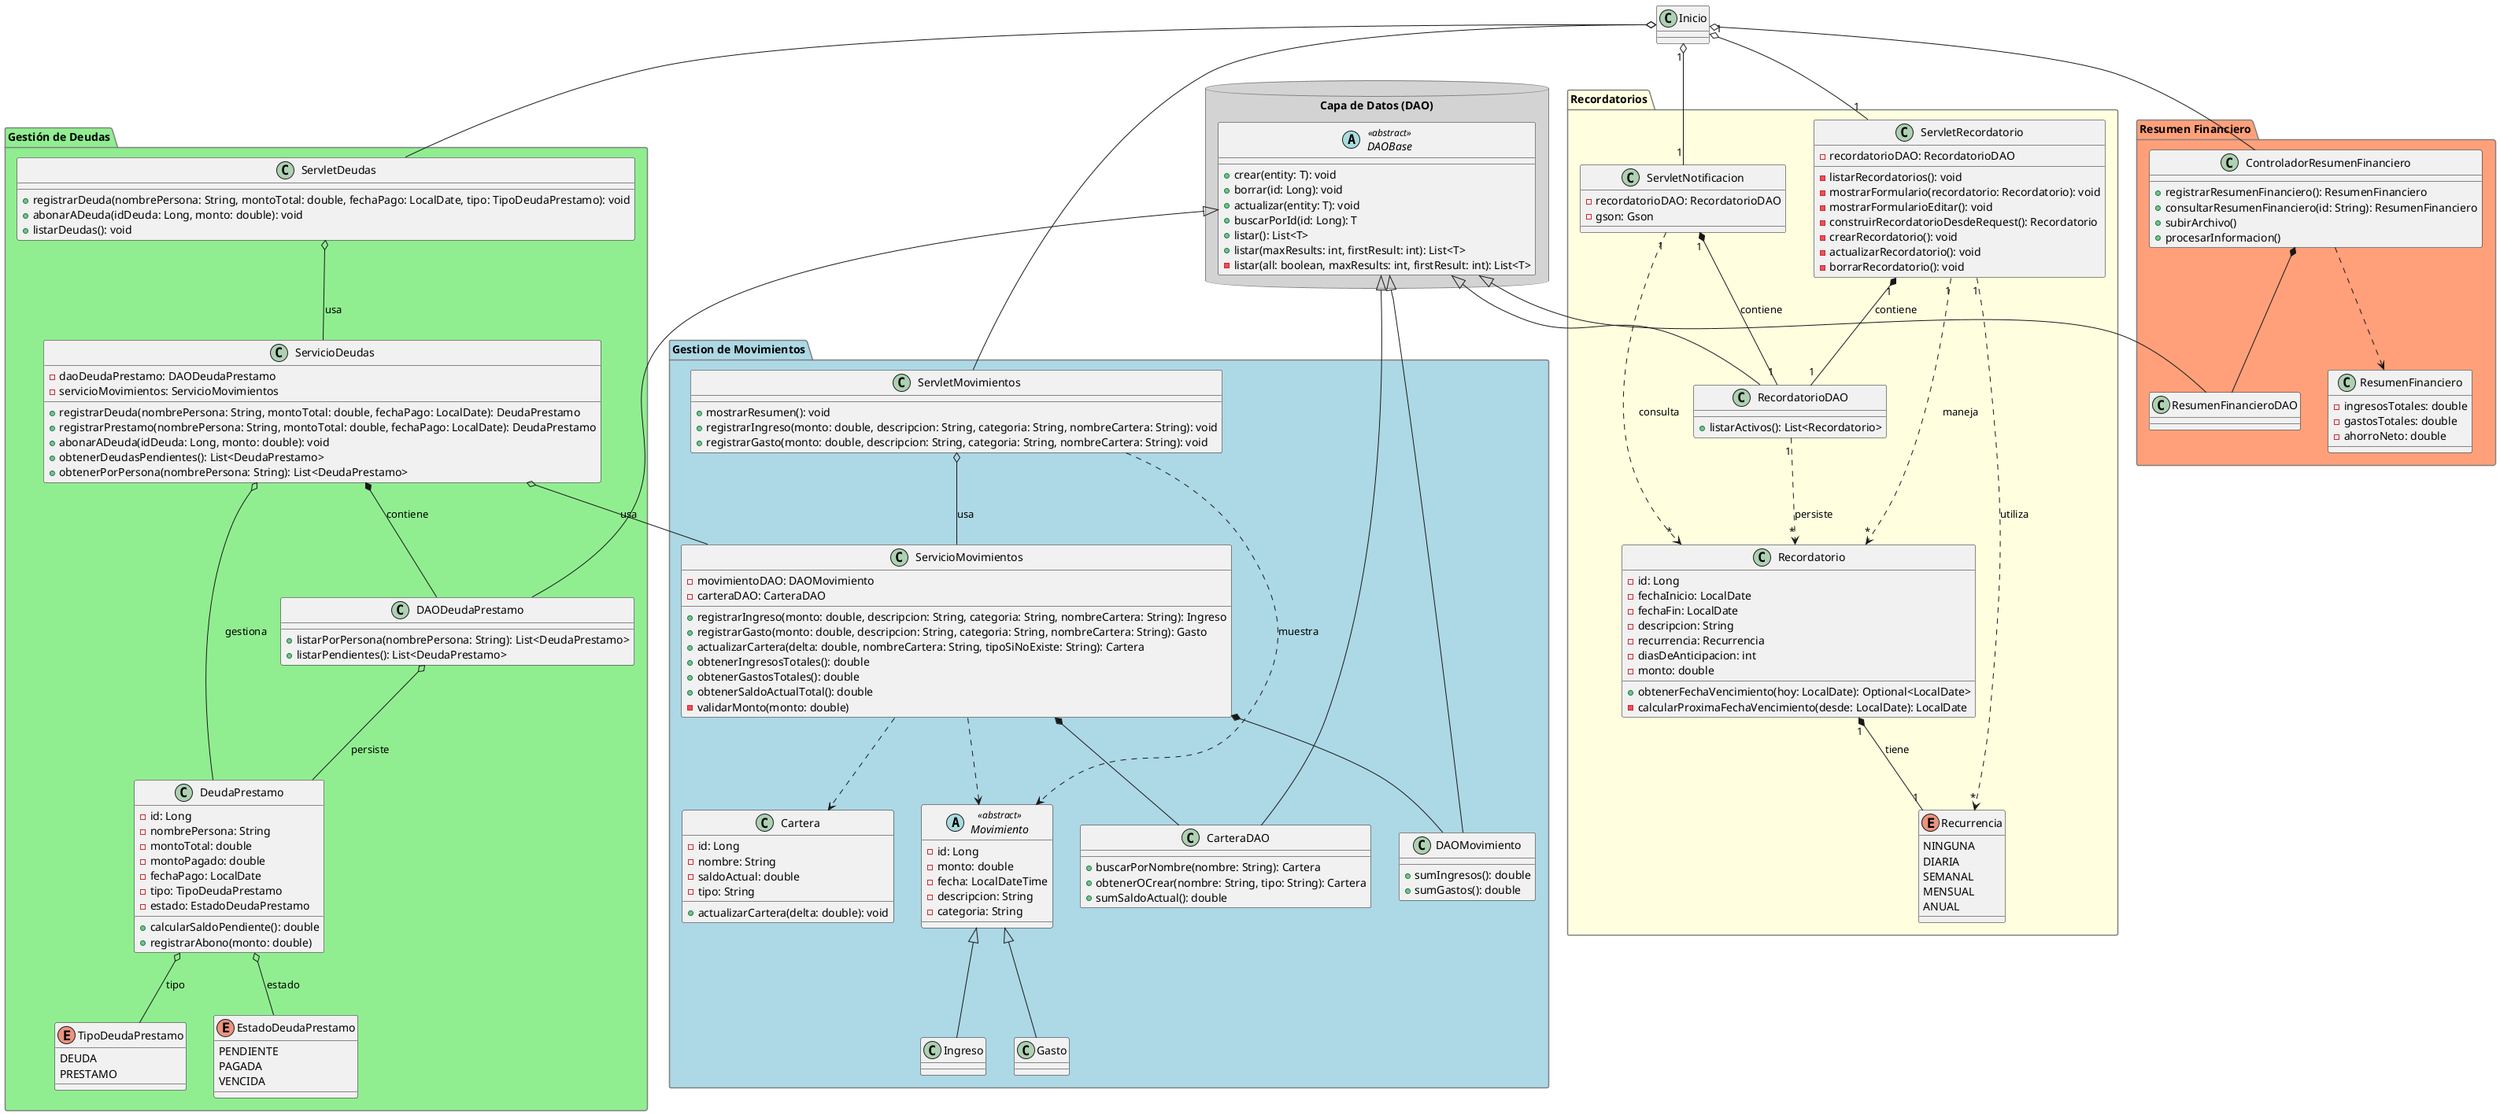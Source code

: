 @startuml

' --- Configuración Visual ---
skinparam package {
  BackgroundColor LightGray
  BorderColor Gray
}

' --- Capa de Acceso a Datos (Base) ---
package "Capa de Datos (DAO)" <<Database>> {
  abstract class DAOBase <<abstract>> {
    + crear(entity: T): void
    + borrar(id: Long): void
    + actualizar(entity: T): void
    + buscarPorId(id: Long): T
    + listar(): List<T>
    + listar(maxResults: int, firstResult: int): List<T>
    - listar(all: boolean, maxResults: int, firstResult: int): List<T>
  }
}

' --- Módulo Principal de la Aplicación ---
class Inicio

' --- Modulo de Movimientos ---
package "Gestion de Movimientos" #LightBlue {
  class ServicioMovimientos {
    - movimientoDAO: DAOMovimiento
    - carteraDAO: CarteraDAO
    + registrarIngreso(monto: double, descripcion: String, categoria: String, nombreCartera: String): Ingreso
    + registrarGasto(monto: double, descripcion: String, categoria: String, nombreCartera: String): Gasto
    + actualizarCartera(delta: double, nombreCartera: String, tipoSiNoExiste: String): Cartera
    + obtenerIngresosTotales(): double
    + obtenerGastosTotales(): double
    + obtenerSaldoActualTotal(): double
    - validarMonto(monto: double)
  }

  abstract class Movimiento <<abstract>> {
    - id: Long
    - monto: double
    - fecha: LocalDateTime
    - descripcion: String
    - categoria: String
  }

  class Ingreso
  class Gasto

  class Cartera {
    - id: Long
    - nombre: String
    - saldoActual: double
    - tipo: String
    + actualizarCartera(delta: double): void
  }

  class DAOMovimiento {
    + sumIngresos(): double
    + sumGastos(): double
  }

  class CarteraDAO {
    + buscarPorNombre(nombre: String): Cartera
    + obtenerOCrear(nombre: String, tipo: String): Cartera
    + sumSaldoActual(): double
  }

  class ServletMovimientos {
    + mostrarResumen(): void
    + registrarIngreso(monto: double, descripcion: String, categoria: String, nombreCartera: String): void
    + registrarGasto(monto: double, descripcion: String, categoria: String, nombreCartera: String): void
  }
}
' --- Módulo de Deudas ---
package "Gestión de Deudas" #LightGreen {
  class ServletDeudas {
    + registrarDeuda(nombrePersona: String, montoTotal: double, fechaPago: LocalDate, tipo: TipoDeudaPrestamo): void
    + abonarADeuda(idDeuda: Long, monto: double): void
    + listarDeudas(): void
  }

  class ServicioDeudas {
    - daoDeudaPrestamo: DAODeudaPrestamo
    - servicioMovimientos: ServicioMovimientos
    + registrarDeuda(nombrePersona: String, montoTotal: double, fechaPago: LocalDate): DeudaPrestamo
    + registrarPrestamo(nombrePersona: String, montoTotal: double, fechaPago: LocalDate): DeudaPrestamo
    + abonarADeuda(idDeuda: Long, monto: double): void
    + obtenerDeudasPendientes(): List<DeudaPrestamo>
    + obtenerPorPersona(nombrePersona: String): List<DeudaPrestamo>
  }

  class DeudaPrestamo {
    - id: Long
    - nombrePersona: String
    - montoTotal: double
    - montoPagado: double
    - fechaPago: LocalDate
    - tipo: TipoDeudaPrestamo
    - estado: EstadoDeudaPrestamo
    + calcularSaldoPendiente(): double
    + registrarAbono(monto: double)
  }

  class DAODeudaPrestamo {
    + listarPorPersona(nombrePersona: String): List<DeudaPrestamo>
    + listarPendientes(): List<DeudaPrestamo>
  }

  enum TipoDeudaPrestamo {
    DEUDA
    PRESTAMO
  }

  enum EstadoDeudaPrestamo {
    PENDIENTE
    PAGADA
    VENCIDA
  }

  ' Relaciones
  ServletDeudas o-- ServicioDeudas : usa
  ServicioDeudas *-- DAODeudaPrestamo : contiene
  ServicioDeudas o-- ServicioMovimientos : usa
  ServicioDeudas o-- DeudaPrestamo : gestiona
  DAODeudaPrestamo o-- DeudaPrestamo : persiste
  DeudaPrestamo o-- TipoDeudaPrestamo : tipo
  DeudaPrestamo o-- EstadoDeudaPrestamo : estado
}

' --- Módulo de Recordatorios ---
package "Recordatorios" #LightYellow {
  class ServletRecordatorio  {
    - recordatorioDAO: RecordatorioDAO
    - listarRecordatorios(): void
    - mostrarFormulario(recordatorio: Recordatorio): void
    - mostrarFormularioEditar(): void
    - construirRecordatorioDesdeRequest(): Recordatorio
    - crearRecordatorio(): void
    - actualizarRecordatorio(): void
    - borrarRecordatorio(): void
  }

  class ServletNotificacion  {
    - recordatorioDAO: RecordatorioDAO
    - gson: Gson
  }

  class Recordatorio {
    - id: Long
    - fechaInicio: LocalDate
    - fechaFin: LocalDate
    - descripcion: String
    - recurrencia: Recurrencia
    - diasDeAnticipacion: int
    - monto: double
    + obtenerFechaVencimiento(hoy: LocalDate): Optional<LocalDate>
    - calcularProximaFechaVencimiento(desde: LocalDate): LocalDate
  }

  enum Recurrencia {
    NINGUNA
    DIARIA
    SEMANAL
    MENSUAL
    ANUAL
  }

  class RecordatorioDAO {
    + listarActivos(): List<Recordatorio>
  }
}

' --- Módulo de Resumen ---
package "Resumen Financiero" #LightSalmon {
  class ControladorResumenFinanciero {
    + registrarResumenFinanciero(): ResumenFinanciero
    + consultarResumenFinanciero(id: String): ResumenFinanciero
    + subirArchivo()
    + procesarInformacion()
  }

  class ResumenFinanciero {
    - ingresosTotales: double
    - gastosTotales: double
    - ahorroNeto: double
  }

  ' DAO del módulo
  class ResumenFinancieroDAO
}


' ===================================
'      DEFINICIÓN DE RELACIONES
' ===================================

' --- Relaciones del Nivel Superior (Inicio -> Controladores) ---
Inicio o-- ServletDeudas
Inicio o-- ServletMovimientos
Inicio "1" o-- "1" ServletRecordatorio
Inicio "1" o-- "1" ServletNotificacion
Inicio o-- ControladorResumenFinanciero


' --- Relaciones dentro del paquete de Movimientos ---
ServicioMovimientos ..> Movimiento
ServicioMovimientos ..> Cartera
ServicioMovimientos *-- DAOMovimiento
ServicioMovimientos *-- CarteraDAO
ServletMovimientos o-- ServicioMovimientos : usa
ServletMovimientos ..> Movimiento : muestra
Movimiento <|-- Ingreso
Movimiento <|-- Gasto

' --- Relaciones dentro del paquete de Recordatorios ---
ServletRecordatorio "1" *-- "1" RecordatorioDAO : contiene
ServletRecordatorio "1" ..> "*" Recordatorio : maneja
ServletRecordatorio "1" ..> "*" Recurrencia : utiliza
ServletNotificacion "1" *-- "1" RecordatorioDAO : contiene
ServletNotificacion "1" ..> "*" Recordatorio : consulta
Recordatorio "1" *-- "1" Recurrencia : tiene
RecordatorioDAO "1" ..> "*" Recordatorio : persiste
ControladorResumenFinanciero ..> ResumenFinanciero
ControladorResumenFinanciero *-- ResumenFinancieroDAO


' --- Relaciones ENTRE paquetes (Colaboraciones) ---
' Pagar una deuda usa el servicio de movimientos para registrar el gasto


' --- Herencia de la Capa de Datos (DAO) ---
DAOBase <|-- RecordatorioDAO
DAOBase <|-- DAOMovimiento
DAOBase <|-- CarteraDAO
DAOBase <|-- DAODeudaPrestamo
DAOBase <|-- ResumenFinancieroDAO

@enduml
